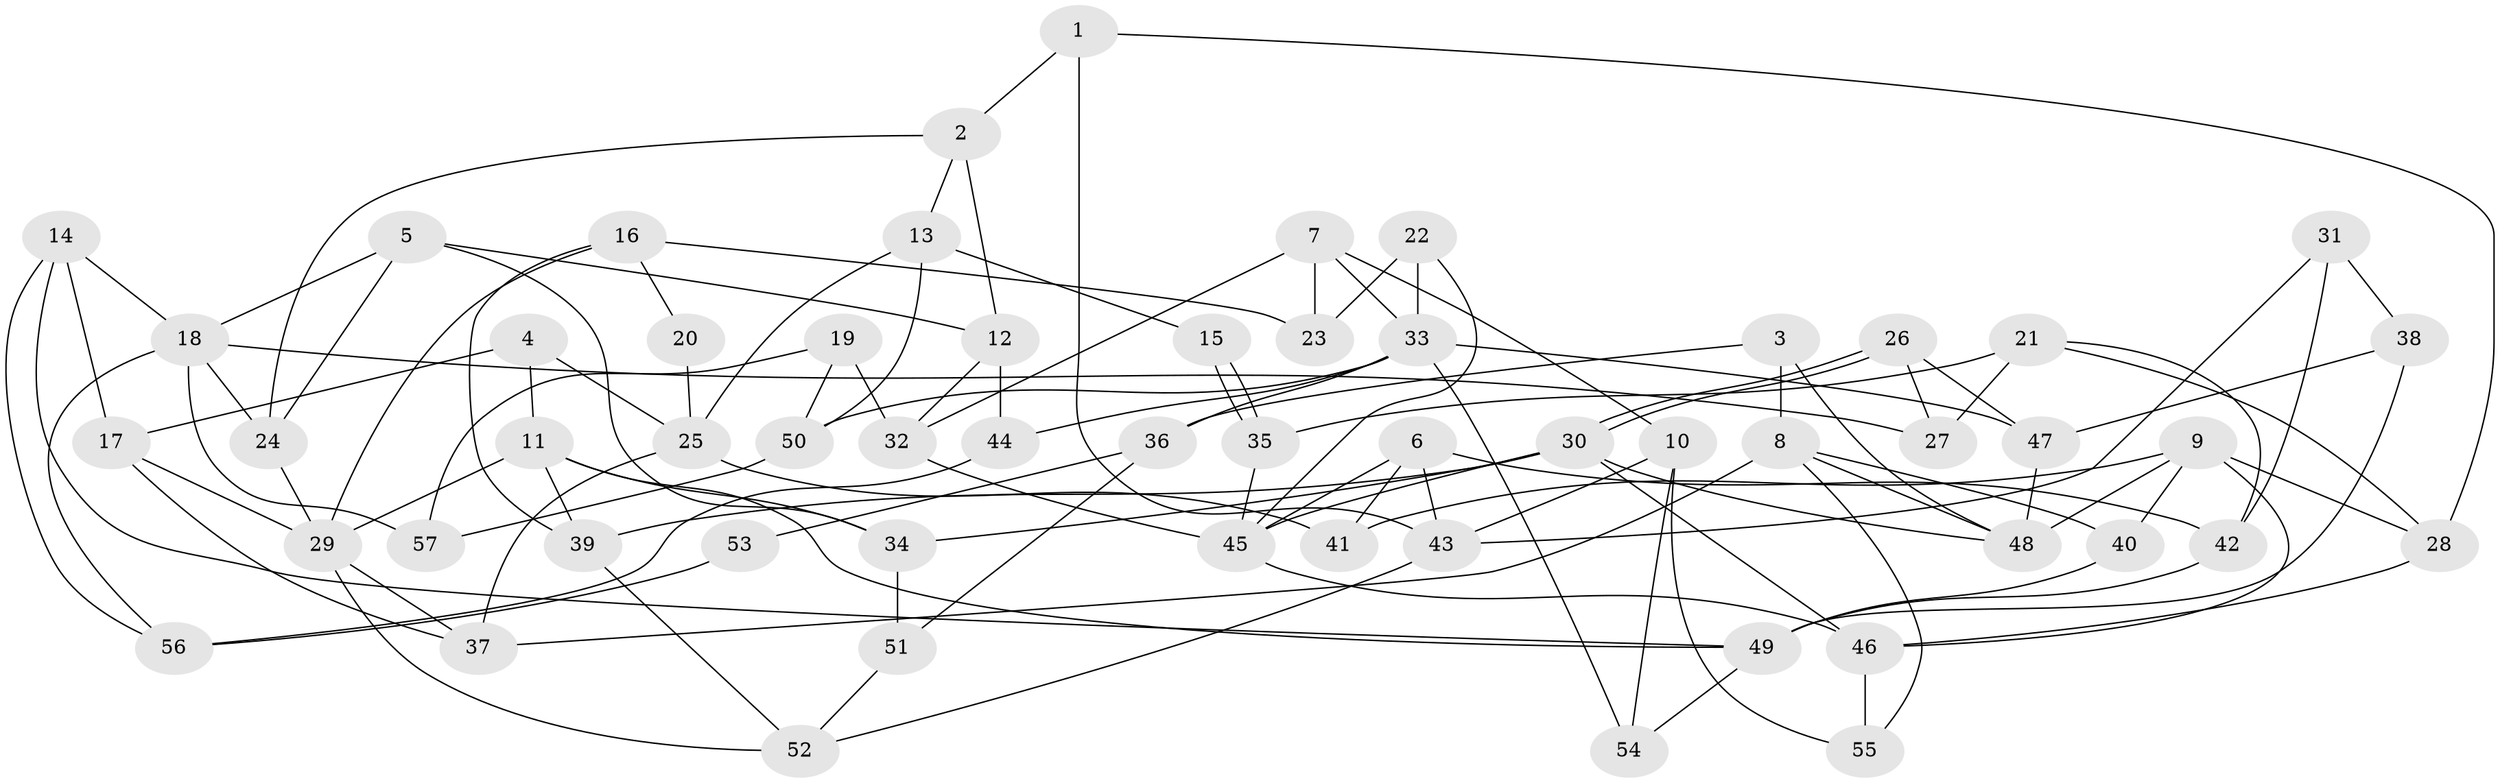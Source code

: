 // Generated by graph-tools (version 1.1) at 2025/11/02/27/25 16:11:22]
// undirected, 57 vertices, 114 edges
graph export_dot {
graph [start="1"]
  node [color=gray90,style=filled];
  1;
  2;
  3;
  4;
  5;
  6;
  7;
  8;
  9;
  10;
  11;
  12;
  13;
  14;
  15;
  16;
  17;
  18;
  19;
  20;
  21;
  22;
  23;
  24;
  25;
  26;
  27;
  28;
  29;
  30;
  31;
  32;
  33;
  34;
  35;
  36;
  37;
  38;
  39;
  40;
  41;
  42;
  43;
  44;
  45;
  46;
  47;
  48;
  49;
  50;
  51;
  52;
  53;
  54;
  55;
  56;
  57;
  1 -- 43;
  1 -- 28;
  1 -- 2;
  2 -- 24;
  2 -- 12;
  2 -- 13;
  3 -- 48;
  3 -- 36;
  3 -- 8;
  4 -- 17;
  4 -- 25;
  4 -- 11;
  5 -- 12;
  5 -- 34;
  5 -- 18;
  5 -- 24;
  6 -- 45;
  6 -- 42;
  6 -- 41;
  6 -- 43;
  7 -- 10;
  7 -- 33;
  7 -- 23;
  7 -- 32;
  8 -- 40;
  8 -- 37;
  8 -- 48;
  8 -- 55;
  9 -- 48;
  9 -- 46;
  9 -- 28;
  9 -- 40;
  9 -- 41;
  10 -- 43;
  10 -- 55;
  10 -- 54;
  11 -- 49;
  11 -- 29;
  11 -- 34;
  11 -- 39;
  12 -- 32;
  12 -- 44;
  13 -- 25;
  13 -- 15;
  13 -- 50;
  14 -- 18;
  14 -- 56;
  14 -- 17;
  14 -- 49;
  15 -- 35;
  15 -- 35;
  16 -- 23;
  16 -- 29;
  16 -- 20;
  16 -- 39;
  17 -- 37;
  17 -- 29;
  18 -- 24;
  18 -- 27;
  18 -- 56;
  18 -- 57;
  19 -- 57;
  19 -- 32;
  19 -- 50;
  20 -- 25;
  21 -- 27;
  21 -- 28;
  21 -- 35;
  21 -- 42;
  22 -- 45;
  22 -- 33;
  22 -- 23;
  24 -- 29;
  25 -- 41;
  25 -- 37;
  26 -- 30;
  26 -- 30;
  26 -- 47;
  26 -- 27;
  28 -- 46;
  29 -- 37;
  29 -- 52;
  30 -- 39;
  30 -- 34;
  30 -- 45;
  30 -- 46;
  30 -- 48;
  31 -- 42;
  31 -- 43;
  31 -- 38;
  32 -- 45;
  33 -- 50;
  33 -- 47;
  33 -- 36;
  33 -- 44;
  33 -- 54;
  34 -- 51;
  35 -- 45;
  36 -- 51;
  36 -- 53;
  38 -- 49;
  38 -- 47;
  39 -- 52;
  40 -- 49;
  42 -- 49;
  43 -- 52;
  44 -- 56;
  45 -- 46;
  46 -- 55;
  47 -- 48;
  49 -- 54;
  50 -- 57;
  51 -- 52;
  53 -- 56;
}
